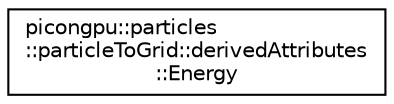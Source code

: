 digraph "Graphical Class Hierarchy"
{
 // LATEX_PDF_SIZE
  edge [fontname="Helvetica",fontsize="10",labelfontname="Helvetica",labelfontsize="10"];
  node [fontname="Helvetica",fontsize="10",shape=record];
  rankdir="LR";
  Node0 [label="picongpu::particles\l::particleToGrid::derivedAttributes\l::Energy",height=0.2,width=0.4,color="black", fillcolor="white", style="filled",URL="$structpicongpu_1_1particles_1_1particle_to_grid_1_1derived_attributes_1_1_energy.html",tooltip="Kinetic Energy Operation for Particle to Grid Projections."];
}
